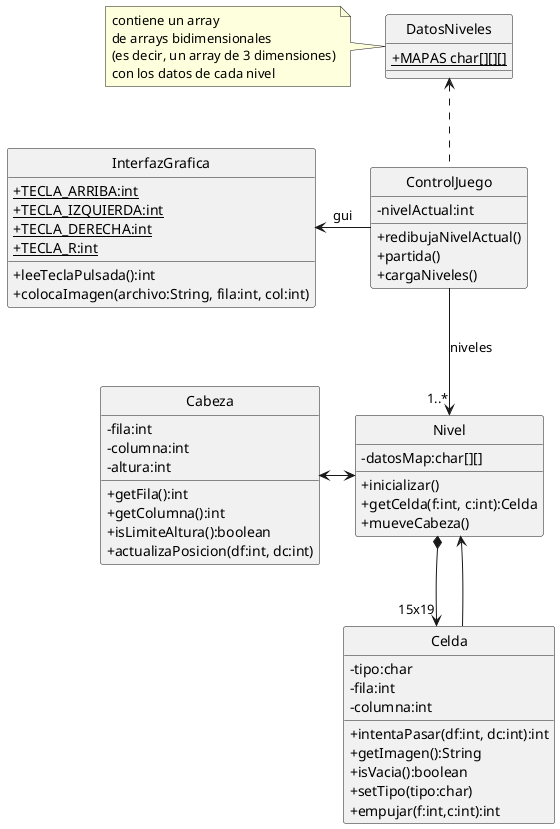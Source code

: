 @startuml

hide circle
skinparam classAttributeIconSize 0

class InterfazGrafica {
    +{static} TECLA_ARRIBA:int
    +{static} TECLA_IZQUIERDA:int
    +{static} TECLA_DERECHA:int
    +{static} TECLA_R:int
    +leeTeclaPulsada():int
    +colocaImagen(archivo:String, fila:int, col:int)
}

class ControlJuego {
    -nivelActual:int
    +redibujaNivelActual()
    +partida()
    +cargaNiveles()
}

class Nivel {
    -datosMap:char[][]
    +inicializar()
    +getCelda(f:int, c:int):Celda
    +mueveCabeza()
}

class Celda {
    -tipo:char
    -fila:int
    -columna:int
    +intentaPasar(df:int, dc:int):int
    +getImagen():String
    +isVacia():boolean
    +setTipo(tipo:char)
    +empujar(f:int,c:int):int
}

class Cabeza {
    -fila:int
    -columna:int
    -altura:int
    +getFila():int
    +getColumna():int
    +isLimiteAltura():boolean
    +actualizaPosicion(df:int, dc:int)
}

note as N1
    contiene un array
    de arrays bidimensionales
    (es decir, un array de 3 dimensiones)
    con los datos de cada nivel
end note

class DatosNiveles {
    +{static} MAPAS char[][][]
}

N1 .right. DatosNiveles
ControlJuego .up.> DatosNiveles
ControlJuego -left-> InterfazGrafica : gui
ControlJuego -down-> "1..*" Nivel : niveles

Nivel <-left-> Cabeza

Celda --> Nivel
Nivel *--> "15x19" Celda

@enduml
